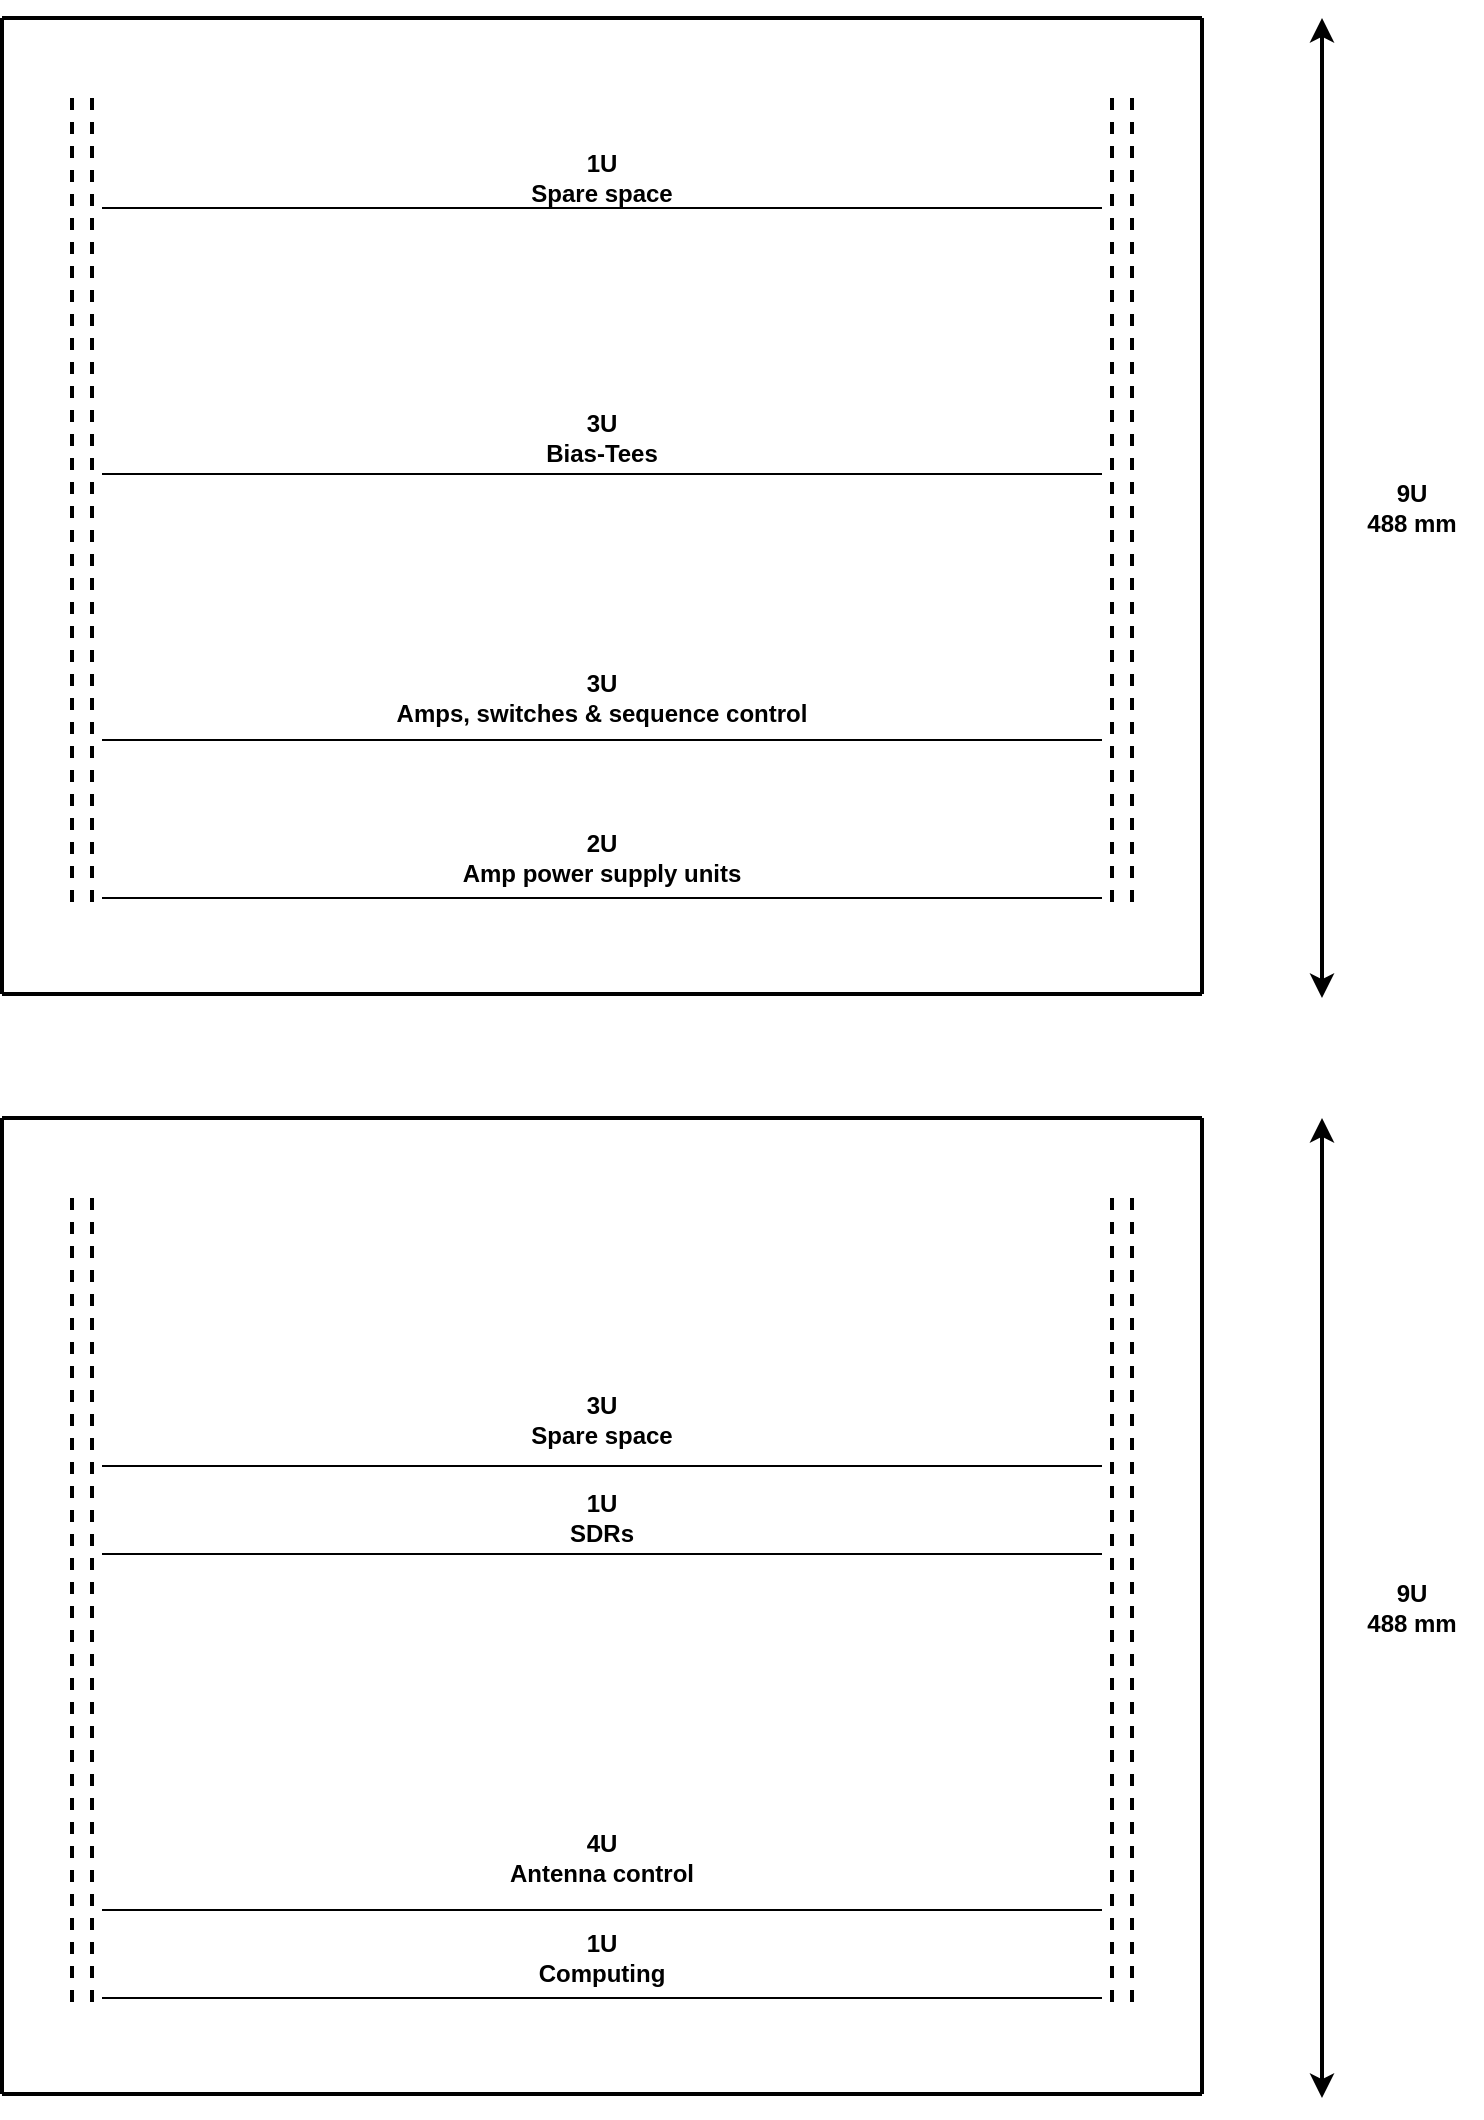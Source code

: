 <mxfile version="14.4.4" type="device"><diagram id="d4d99xbys6bQQSA0kd4D" name="Page-1"><mxGraphModel dx="1350" dy="804" grid="1" gridSize="10" guides="1" tooltips="1" connect="1" arrows="1" fold="1" page="1" pageScale="1" pageWidth="850" pageHeight="1100" math="0" shadow="0"><root><mxCell id="0"/><mxCell id="1" parent="0"/><mxCell id="thqF70EmzegMDwS9odjr-2" value="" style="endArrow=none;html=1;strokeWidth=2;targetPerimeterSpacing=1;" edge="1" parent="1"><mxGeometry width="50" height="50" relative="1" as="geometry"><mxPoint x="10" y="10" as="sourcePoint"/><mxPoint x="10" y="498" as="targetPoint"/></mxGeometry></mxCell><mxCell id="thqF70EmzegMDwS9odjr-3" value="" style="endArrow=none;html=1;strokeWidth=2;" edge="1" parent="1"><mxGeometry width="50" height="50" relative="1" as="geometry"><mxPoint x="10" y="10" as="sourcePoint"/><mxPoint x="610" y="10" as="targetPoint"/></mxGeometry></mxCell><mxCell id="thqF70EmzegMDwS9odjr-4" value="" style="endArrow=none;html=1;strokeWidth=2;" edge="1" parent="1"><mxGeometry width="50" height="50" relative="1" as="geometry"><mxPoint x="10" y="498" as="sourcePoint"/><mxPoint x="610" y="498" as="targetPoint"/></mxGeometry></mxCell><mxCell id="thqF70EmzegMDwS9odjr-5" value="" style="endArrow=none;html=1;strokeWidth=2;targetPerimeterSpacing=1;" edge="1" parent="1"><mxGeometry width="50" height="50" relative="1" as="geometry"><mxPoint x="610" y="10" as="sourcePoint"/><mxPoint x="610" y="498" as="targetPoint"/></mxGeometry></mxCell><mxCell id="thqF70EmzegMDwS9odjr-6" value="" style="endArrow=none;dashed=1;html=1;strokeWidth=2;" edge="1" parent="1"><mxGeometry width="50" height="50" relative="1" as="geometry"><mxPoint x="55" y="50" as="sourcePoint"/><mxPoint x="55" y="458" as="targetPoint"/></mxGeometry></mxCell><mxCell id="thqF70EmzegMDwS9odjr-8" value="" style="endArrow=none;dashed=1;html=1;strokeWidth=2;" edge="1" parent="1"><mxGeometry width="50" height="50" relative="1" as="geometry"><mxPoint x="565" y="50" as="sourcePoint"/><mxPoint x="565" y="458" as="targetPoint"/></mxGeometry></mxCell><mxCell id="thqF70EmzegMDwS9odjr-9" value="" style="endArrow=none;dashed=1;html=1;strokeWidth=2;" edge="1" parent="1"><mxGeometry width="50" height="50" relative="1" as="geometry"><mxPoint x="45" y="50" as="sourcePoint"/><mxPoint x="45" y="458" as="targetPoint"/></mxGeometry></mxCell><mxCell id="thqF70EmzegMDwS9odjr-10" value="" style="endArrow=none;dashed=1;html=1;strokeWidth=2;" edge="1" parent="1"><mxGeometry width="50" height="50" relative="1" as="geometry"><mxPoint x="575" y="50" as="sourcePoint"/><mxPoint x="575" y="458" as="targetPoint"/></mxGeometry></mxCell><mxCell id="thqF70EmzegMDwS9odjr-11" value="" style="endArrow=none;html=1;strokeWidth=1;" edge="1" parent="1"><mxGeometry width="50" height="50" relative="1" as="geometry"><mxPoint x="60" y="450" as="sourcePoint"/><mxPoint x="560" y="450" as="targetPoint"/></mxGeometry></mxCell><mxCell id="thqF70EmzegMDwS9odjr-13" value="" style="endArrow=none;html=1;strokeWidth=1;" edge="1" parent="1"><mxGeometry width="50" height="50" relative="1" as="geometry"><mxPoint x="60" y="371" as="sourcePoint"/><mxPoint x="560" y="371" as="targetPoint"/></mxGeometry></mxCell><mxCell id="thqF70EmzegMDwS9odjr-16" value="" style="endArrow=none;html=1;strokeWidth=1;" edge="1" parent="1"><mxGeometry width="50" height="50" relative="1" as="geometry"><mxPoint x="60" y="238" as="sourcePoint"/><mxPoint x="560" y="238" as="targetPoint"/></mxGeometry></mxCell><mxCell id="thqF70EmzegMDwS9odjr-17" value="" style="endArrow=none;html=1;strokeWidth=1;" edge="1" parent="1"><mxGeometry width="50" height="50" relative="1" as="geometry"><mxPoint x="60" y="105" as="sourcePoint"/><mxPoint x="560" y="105" as="targetPoint"/></mxGeometry></mxCell><mxCell id="thqF70EmzegMDwS9odjr-18" value="" style="endArrow=none;html=1;strokeWidth=2;targetPerimeterSpacing=1;" edge="1" parent="1"><mxGeometry width="50" height="50" relative="1" as="geometry"><mxPoint x="10" y="560" as="sourcePoint"/><mxPoint x="10" y="1048" as="targetPoint"/></mxGeometry></mxCell><mxCell id="thqF70EmzegMDwS9odjr-19" value="" style="endArrow=none;html=1;strokeWidth=2;" edge="1" parent="1"><mxGeometry width="50" height="50" relative="1" as="geometry"><mxPoint x="10" y="560" as="sourcePoint"/><mxPoint x="610" y="560" as="targetPoint"/></mxGeometry></mxCell><mxCell id="thqF70EmzegMDwS9odjr-20" value="" style="endArrow=none;html=1;strokeWidth=2;" edge="1" parent="1"><mxGeometry width="50" height="50" relative="1" as="geometry"><mxPoint x="10" y="1048" as="sourcePoint"/><mxPoint x="610" y="1048" as="targetPoint"/></mxGeometry></mxCell><mxCell id="thqF70EmzegMDwS9odjr-21" value="" style="endArrow=none;html=1;strokeWidth=2;targetPerimeterSpacing=1;" edge="1" parent="1"><mxGeometry width="50" height="50" relative="1" as="geometry"><mxPoint x="610" y="560" as="sourcePoint"/><mxPoint x="610" y="1048" as="targetPoint"/></mxGeometry></mxCell><mxCell id="thqF70EmzegMDwS9odjr-22" value="" style="endArrow=none;dashed=1;html=1;strokeWidth=2;" edge="1" parent="1"><mxGeometry width="50" height="50" relative="1" as="geometry"><mxPoint x="55" y="600" as="sourcePoint"/><mxPoint x="55" y="1008" as="targetPoint"/></mxGeometry></mxCell><mxCell id="thqF70EmzegMDwS9odjr-23" value="" style="endArrow=none;dashed=1;html=1;strokeWidth=2;" edge="1" parent="1"><mxGeometry width="50" height="50" relative="1" as="geometry"><mxPoint x="565" y="600" as="sourcePoint"/><mxPoint x="565" y="1008" as="targetPoint"/></mxGeometry></mxCell><mxCell id="thqF70EmzegMDwS9odjr-24" value="" style="endArrow=none;dashed=1;html=1;strokeWidth=2;" edge="1" parent="1"><mxGeometry width="50" height="50" relative="1" as="geometry"><mxPoint x="45" y="600" as="sourcePoint"/><mxPoint x="45" y="1008" as="targetPoint"/></mxGeometry></mxCell><mxCell id="thqF70EmzegMDwS9odjr-25" value="" style="endArrow=none;dashed=1;html=1;strokeWidth=2;" edge="1" parent="1"><mxGeometry width="50" height="50" relative="1" as="geometry"><mxPoint x="575" y="600" as="sourcePoint"/><mxPoint x="575" y="1008" as="targetPoint"/></mxGeometry></mxCell><mxCell id="thqF70EmzegMDwS9odjr-26" value="" style="endArrow=none;html=1;strokeWidth=1;" edge="1" parent="1"><mxGeometry width="50" height="50" relative="1" as="geometry"><mxPoint x="60" y="1000" as="sourcePoint"/><mxPoint x="560" y="1000" as="targetPoint"/></mxGeometry></mxCell><mxCell id="thqF70EmzegMDwS9odjr-27" value="" style="endArrow=none;html=1;strokeWidth=1;" edge="1" parent="1"><mxGeometry width="50" height="50" relative="1" as="geometry"><mxPoint x="60" y="956" as="sourcePoint"/><mxPoint x="560" y="956" as="targetPoint"/></mxGeometry></mxCell><mxCell id="thqF70EmzegMDwS9odjr-28" value="" style="endArrow=none;html=1;strokeWidth=1;" edge="1" parent="1"><mxGeometry width="50" height="50" relative="1" as="geometry"><mxPoint x="60" y="778" as="sourcePoint"/><mxPoint x="560" y="778" as="targetPoint"/></mxGeometry></mxCell><mxCell id="thqF70EmzegMDwS9odjr-29" value="&lt;div&gt;3U&lt;/div&gt;&lt;div&gt;Bias-Tees&lt;br&gt;&lt;/div&gt;" style="text;html=1;strokeColor=none;fillColor=none;align=center;verticalAlign=middle;whiteSpace=wrap;rounded=0;fontStyle=1" vertex="1" parent="1"><mxGeometry x="180" y="210" width="260" height="20" as="geometry"/></mxCell><mxCell id="thqF70EmzegMDwS9odjr-30" value="3U &lt;br&gt;Amps, switches &amp;amp; sequence control" style="text;html=1;strokeColor=none;fillColor=none;align=center;verticalAlign=middle;whiteSpace=wrap;rounded=0;fontStyle=1" vertex="1" parent="1"><mxGeometry x="180" y="340" width="260" height="20" as="geometry"/></mxCell><mxCell id="thqF70EmzegMDwS9odjr-31" value="2U&lt;br&gt;Amp power supply units" style="text;html=1;strokeColor=none;fillColor=none;align=center;verticalAlign=middle;whiteSpace=wrap;rounded=0;fontStyle=1" vertex="1" parent="1"><mxGeometry x="180" y="420" width="260" height="20" as="geometry"/></mxCell><mxCell id="thqF70EmzegMDwS9odjr-32" value="&lt;div&gt;1U&lt;/div&gt;&lt;div&gt;Spare space&lt;br&gt;&lt;/div&gt;" style="text;html=1;strokeColor=none;fillColor=none;align=center;verticalAlign=middle;whiteSpace=wrap;rounded=0;fontStyle=1" vertex="1" parent="1"><mxGeometry x="180" y="80" width="260" height="20" as="geometry"/></mxCell><mxCell id="thqF70EmzegMDwS9odjr-33" value="1U&lt;br&gt;Computing" style="text;html=1;strokeColor=none;fillColor=none;align=center;verticalAlign=middle;whiteSpace=wrap;rounded=0;fontStyle=1" vertex="1" parent="1"><mxGeometry x="180" y="970" width="260" height="20" as="geometry"/></mxCell><mxCell id="thqF70EmzegMDwS9odjr-34" value="4U&lt;br&gt;Antenna control" style="text;html=1;strokeColor=none;fillColor=none;align=center;verticalAlign=middle;whiteSpace=wrap;rounded=0;fontStyle=1" vertex="1" parent="1"><mxGeometry x="180" y="920" width="260" height="20" as="geometry"/></mxCell><mxCell id="thqF70EmzegMDwS9odjr-35" value="1U&lt;br&gt;SDRs" style="text;html=1;strokeColor=none;fillColor=none;align=center;verticalAlign=middle;whiteSpace=wrap;rounded=0;fontStyle=1" vertex="1" parent="1"><mxGeometry x="180" y="750" width="260" height="20" as="geometry"/></mxCell><mxCell id="thqF70EmzegMDwS9odjr-36" value="" style="endArrow=none;html=1;strokeWidth=1;" edge="1" parent="1"><mxGeometry width="50" height="50" relative="1" as="geometry"><mxPoint x="60" y="734" as="sourcePoint"/><mxPoint x="560" y="734" as="targetPoint"/></mxGeometry></mxCell><mxCell id="thqF70EmzegMDwS9odjr-37" value="&lt;div&gt;3U&lt;/div&gt;&lt;div&gt;Spare space&lt;br&gt;&lt;/div&gt;" style="text;html=1;strokeColor=none;fillColor=none;align=center;verticalAlign=middle;whiteSpace=wrap;rounded=0;fontStyle=1" vertex="1" parent="1"><mxGeometry x="180" y="701" width="260" height="20" as="geometry"/></mxCell><mxCell id="thqF70EmzegMDwS9odjr-38" value="" style="endArrow=classic;startArrow=classic;html=1;strokeWidth=2;" edge="1" parent="1"><mxGeometry width="50" height="50" relative="1" as="geometry"><mxPoint x="670" y="1050" as="sourcePoint"/><mxPoint x="670" y="560" as="targetPoint"/></mxGeometry></mxCell><mxCell id="thqF70EmzegMDwS9odjr-39" value="&lt;div&gt;9U&lt;/div&gt;&lt;div&gt;488 mm&lt;br&gt;&lt;/div&gt;" style="text;html=1;strokeColor=none;fillColor=none;align=center;verticalAlign=middle;whiteSpace=wrap;rounded=0;fontStyle=1" vertex="1" parent="1"><mxGeometry x="680" y="790" width="70" height="30" as="geometry"/></mxCell><mxCell id="thqF70EmzegMDwS9odjr-40" value="" style="endArrow=classic;startArrow=classic;html=1;strokeWidth=2;" edge="1" parent="1"><mxGeometry width="50" height="50" relative="1" as="geometry"><mxPoint x="670" y="500" as="sourcePoint"/><mxPoint x="670" y="10" as="targetPoint"/></mxGeometry></mxCell><mxCell id="thqF70EmzegMDwS9odjr-41" value="&lt;div&gt;9U&lt;/div&gt;&lt;div&gt;488 mm&lt;br&gt;&lt;/div&gt;" style="text;html=1;strokeColor=none;fillColor=none;align=center;verticalAlign=middle;whiteSpace=wrap;rounded=0;fontStyle=1" vertex="1" parent="1"><mxGeometry x="680" y="240" width="70" height="30" as="geometry"/></mxCell></root></mxGraphModel></diagram></mxfile>